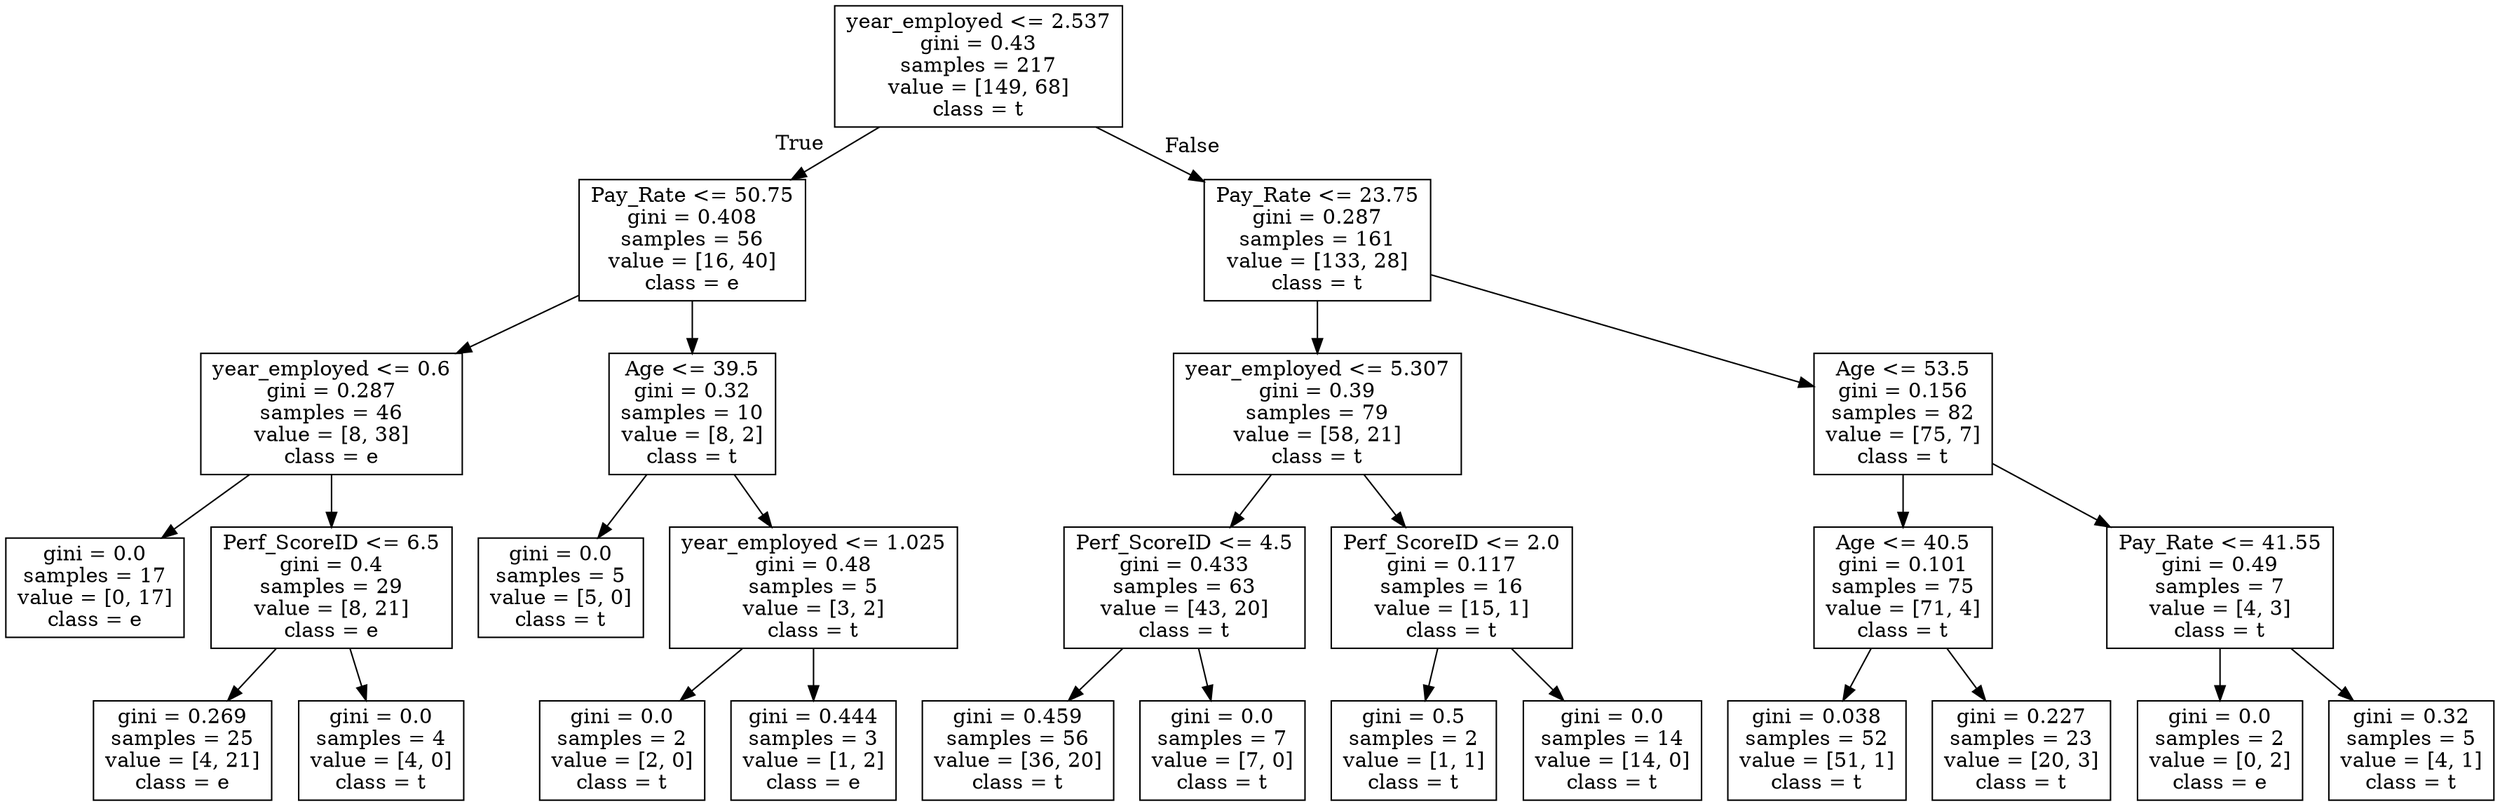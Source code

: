 digraph Tree {
node [shape=box] ;
0 [label="year_employed <= 2.537\ngini = 0.43\nsamples = 217\nvalue = [149, 68]\nclass = t"] ;
1 [label="Pay_Rate <= 50.75\ngini = 0.408\nsamples = 56\nvalue = [16, 40]\nclass = e"] ;
0 -> 1 [labeldistance=2.5, labelangle=45, headlabel="True"] ;
2 [label="year_employed <= 0.6\ngini = 0.287\nsamples = 46\nvalue = [8, 38]\nclass = e"] ;
1 -> 2 ;
3 [label="gini = 0.0\nsamples = 17\nvalue = [0, 17]\nclass = e"] ;
2 -> 3 ;
4 [label="Perf_ScoreID <= 6.5\ngini = 0.4\nsamples = 29\nvalue = [8, 21]\nclass = e"] ;
2 -> 4 ;
5 [label="gini = 0.269\nsamples = 25\nvalue = [4, 21]\nclass = e"] ;
4 -> 5 ;
6 [label="gini = 0.0\nsamples = 4\nvalue = [4, 0]\nclass = t"] ;
4 -> 6 ;
7 [label="Age <= 39.5\ngini = 0.32\nsamples = 10\nvalue = [8, 2]\nclass = t"] ;
1 -> 7 ;
8 [label="gini = 0.0\nsamples = 5\nvalue = [5, 0]\nclass = t"] ;
7 -> 8 ;
9 [label="year_employed <= 1.025\ngini = 0.48\nsamples = 5\nvalue = [3, 2]\nclass = t"] ;
7 -> 9 ;
10 [label="gini = 0.0\nsamples = 2\nvalue = [2, 0]\nclass = t"] ;
9 -> 10 ;
11 [label="gini = 0.444\nsamples = 3\nvalue = [1, 2]\nclass = e"] ;
9 -> 11 ;
12 [label="Pay_Rate <= 23.75\ngini = 0.287\nsamples = 161\nvalue = [133, 28]\nclass = t"] ;
0 -> 12 [labeldistance=2.5, labelangle=-45, headlabel="False"] ;
13 [label="year_employed <= 5.307\ngini = 0.39\nsamples = 79\nvalue = [58, 21]\nclass = t"] ;
12 -> 13 ;
14 [label="Perf_ScoreID <= 4.5\ngini = 0.433\nsamples = 63\nvalue = [43, 20]\nclass = t"] ;
13 -> 14 ;
15 [label="gini = 0.459\nsamples = 56\nvalue = [36, 20]\nclass = t"] ;
14 -> 15 ;
16 [label="gini = 0.0\nsamples = 7\nvalue = [7, 0]\nclass = t"] ;
14 -> 16 ;
17 [label="Perf_ScoreID <= 2.0\ngini = 0.117\nsamples = 16\nvalue = [15, 1]\nclass = t"] ;
13 -> 17 ;
18 [label="gini = 0.5\nsamples = 2\nvalue = [1, 1]\nclass = t"] ;
17 -> 18 ;
19 [label="gini = 0.0\nsamples = 14\nvalue = [14, 0]\nclass = t"] ;
17 -> 19 ;
20 [label="Age <= 53.5\ngini = 0.156\nsamples = 82\nvalue = [75, 7]\nclass = t"] ;
12 -> 20 ;
21 [label="Age <= 40.5\ngini = 0.101\nsamples = 75\nvalue = [71, 4]\nclass = t"] ;
20 -> 21 ;
22 [label="gini = 0.038\nsamples = 52\nvalue = [51, 1]\nclass = t"] ;
21 -> 22 ;
23 [label="gini = 0.227\nsamples = 23\nvalue = [20, 3]\nclass = t"] ;
21 -> 23 ;
24 [label="Pay_Rate <= 41.55\ngini = 0.49\nsamples = 7\nvalue = [4, 3]\nclass = t"] ;
20 -> 24 ;
25 [label="gini = 0.0\nsamples = 2\nvalue = [0, 2]\nclass = e"] ;
24 -> 25 ;
26 [label="gini = 0.32\nsamples = 5\nvalue = [4, 1]\nclass = t"] ;
24 -> 26 ;
}